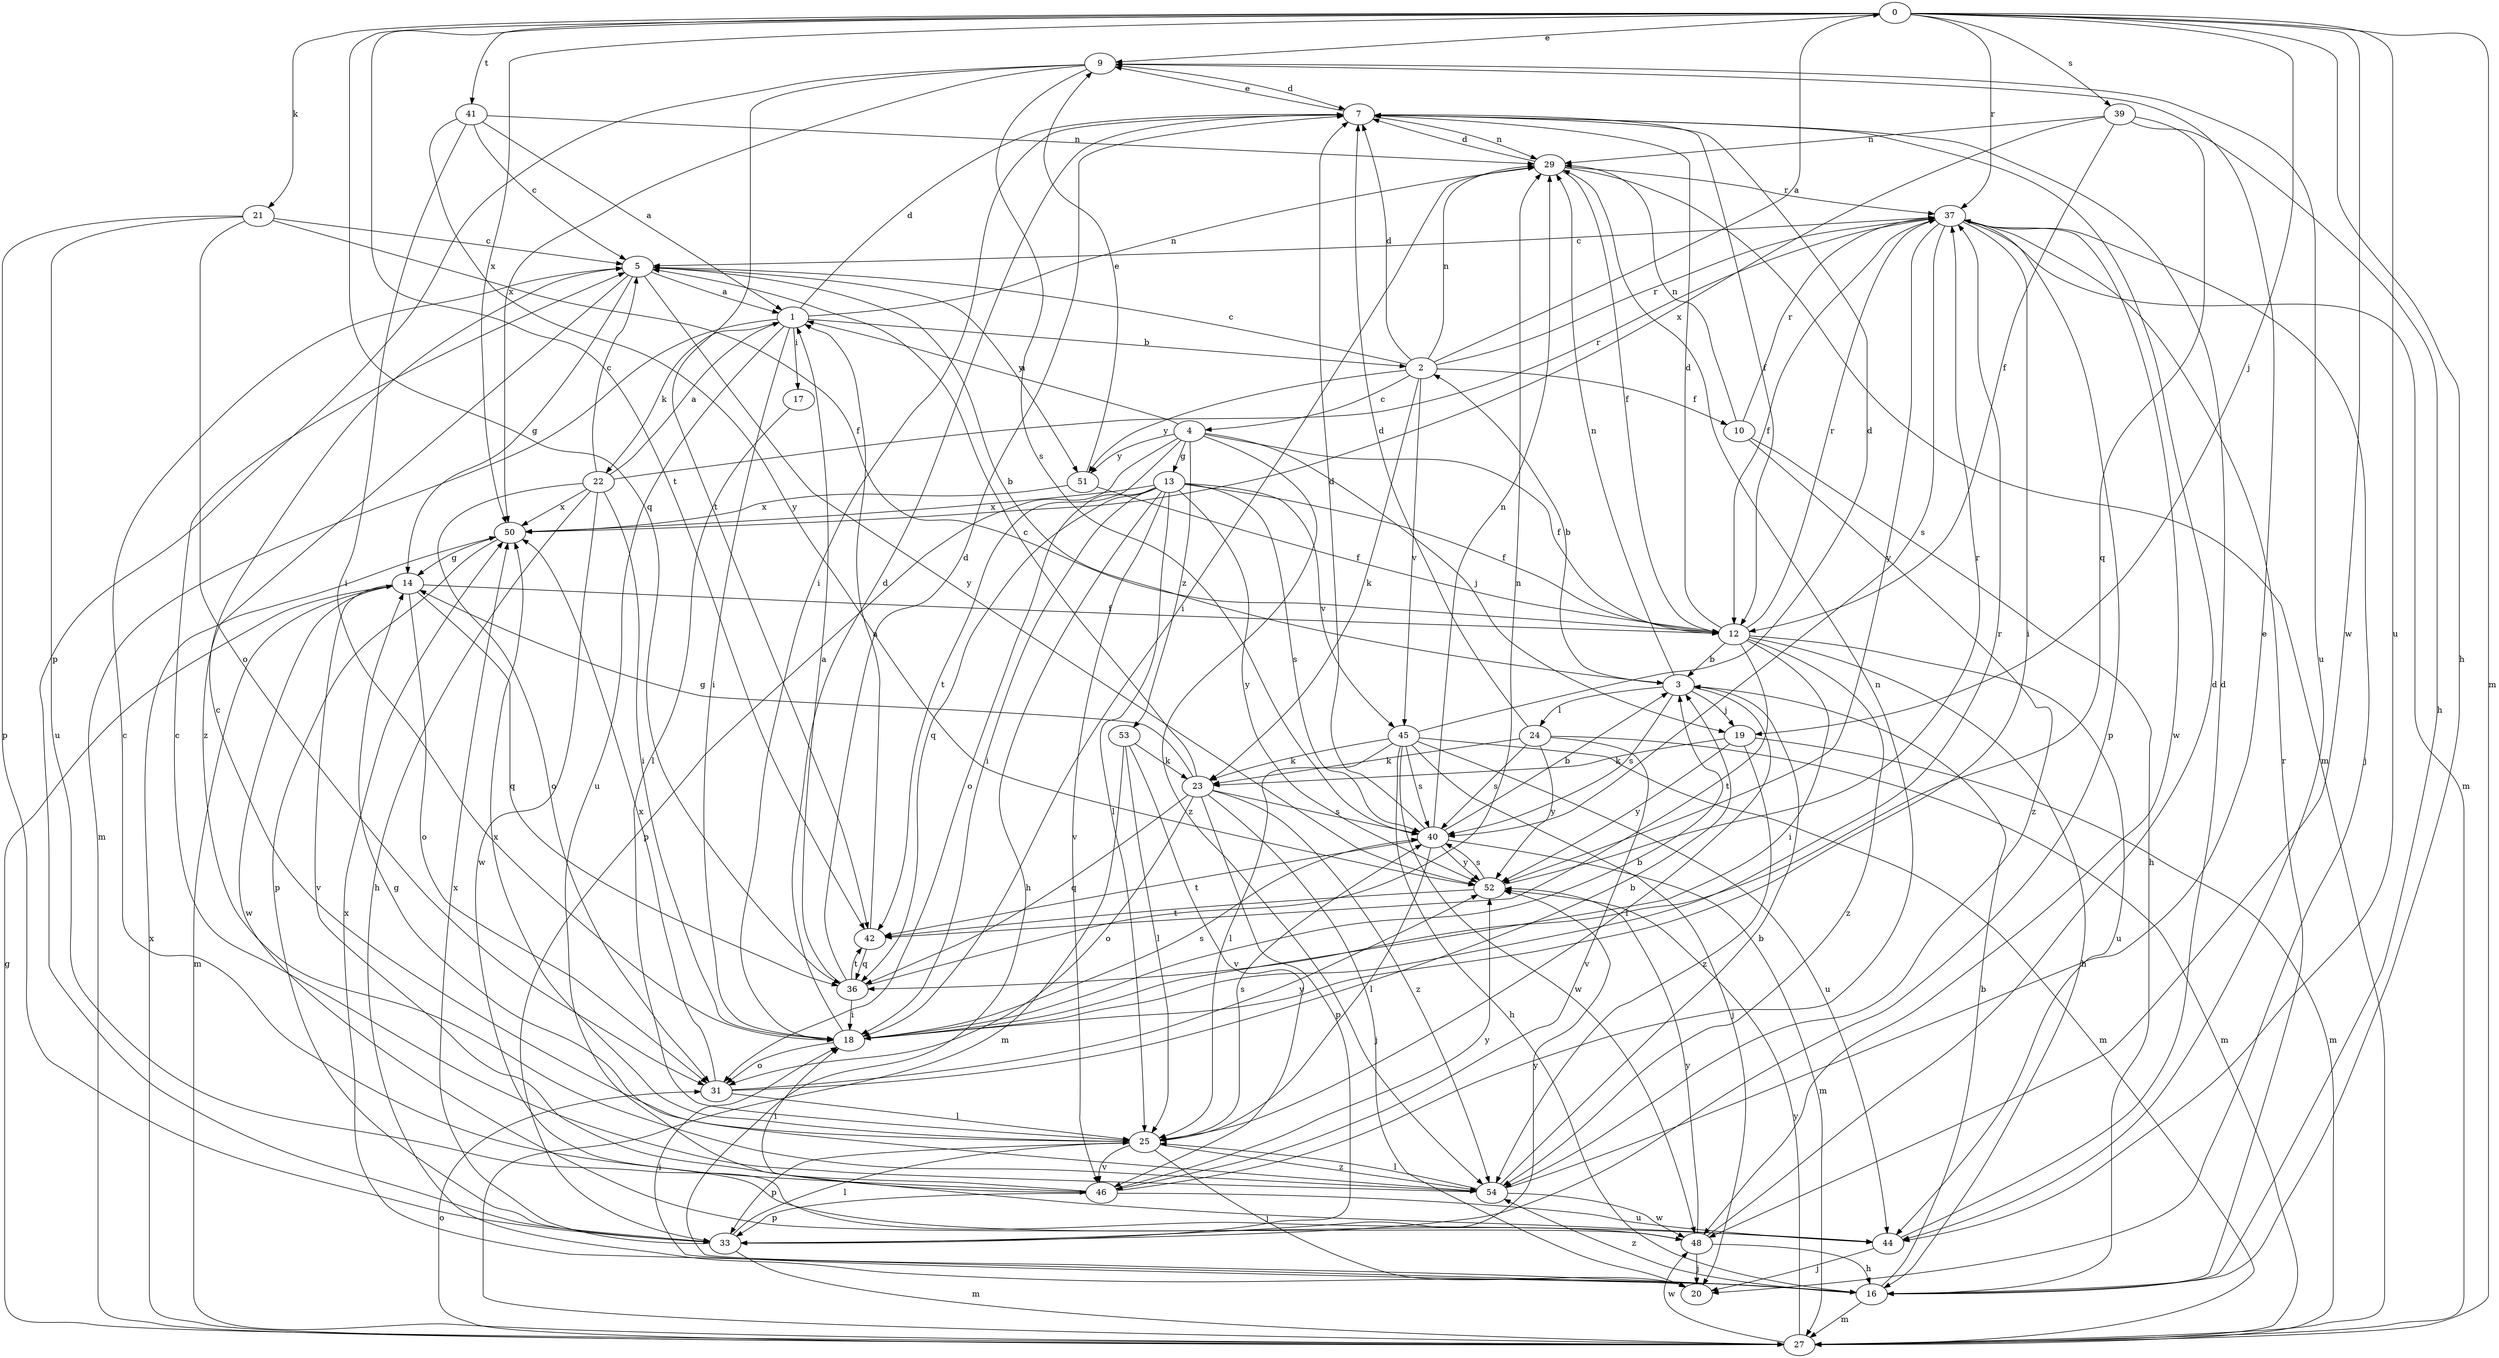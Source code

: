 strict digraph  {
0;
1;
2;
3;
4;
5;
7;
9;
10;
12;
13;
14;
16;
17;
18;
19;
20;
21;
22;
23;
24;
25;
27;
29;
31;
33;
36;
37;
39;
40;
41;
42;
44;
45;
46;
48;
50;
51;
52;
53;
54;
0 -> 9  [label=e];
0 -> 16  [label=h];
0 -> 19  [label=j];
0 -> 21  [label=k];
0 -> 27  [label=m];
0 -> 36  [label=q];
0 -> 37  [label=r];
0 -> 39  [label=s];
0 -> 41  [label=t];
0 -> 42  [label=t];
0 -> 44  [label=u];
0 -> 48  [label=w];
0 -> 50  [label=x];
1 -> 2  [label=b];
1 -> 7  [label=d];
1 -> 17  [label=i];
1 -> 18  [label=i];
1 -> 22  [label=k];
1 -> 27  [label=m];
1 -> 29  [label=n];
1 -> 44  [label=u];
2 -> 0  [label=a];
2 -> 4  [label=c];
2 -> 5  [label=c];
2 -> 7  [label=d];
2 -> 10  [label=f];
2 -> 23  [label=k];
2 -> 29  [label=n];
2 -> 37  [label=r];
2 -> 45  [label=v];
2 -> 51  [label=y];
3 -> 2  [label=b];
3 -> 19  [label=j];
3 -> 24  [label=l];
3 -> 25  [label=l];
3 -> 29  [label=n];
3 -> 40  [label=s];
4 -> 1  [label=a];
4 -> 12  [label=f];
4 -> 13  [label=g];
4 -> 19  [label=j];
4 -> 33  [label=p];
4 -> 42  [label=t];
4 -> 51  [label=y];
4 -> 53  [label=z];
4 -> 54  [label=z];
5 -> 1  [label=a];
5 -> 3  [label=b];
5 -> 14  [label=g];
5 -> 51  [label=y];
5 -> 52  [label=y];
5 -> 54  [label=z];
7 -> 9  [label=e];
7 -> 12  [label=f];
7 -> 18  [label=i];
7 -> 29  [label=n];
9 -> 7  [label=d];
9 -> 33  [label=p];
9 -> 40  [label=s];
9 -> 42  [label=t];
9 -> 44  [label=u];
9 -> 50  [label=x];
10 -> 16  [label=h];
10 -> 29  [label=n];
10 -> 37  [label=r];
10 -> 54  [label=z];
12 -> 3  [label=b];
12 -> 7  [label=d];
12 -> 16  [label=h];
12 -> 18  [label=i];
12 -> 37  [label=r];
12 -> 42  [label=t];
12 -> 44  [label=u];
12 -> 54  [label=z];
13 -> 12  [label=f];
13 -> 16  [label=h];
13 -> 18  [label=i];
13 -> 25  [label=l];
13 -> 31  [label=o];
13 -> 36  [label=q];
13 -> 40  [label=s];
13 -> 45  [label=v];
13 -> 46  [label=v];
13 -> 50  [label=x];
13 -> 52  [label=y];
14 -> 12  [label=f];
14 -> 27  [label=m];
14 -> 31  [label=o];
14 -> 36  [label=q];
14 -> 46  [label=v];
14 -> 48  [label=w];
16 -> 3  [label=b];
16 -> 18  [label=i];
16 -> 27  [label=m];
16 -> 37  [label=r];
16 -> 54  [label=z];
17 -> 25  [label=l];
18 -> 3  [label=b];
18 -> 7  [label=d];
18 -> 31  [label=o];
18 -> 37  [label=r];
18 -> 40  [label=s];
19 -> 23  [label=k];
19 -> 27  [label=m];
19 -> 52  [label=y];
19 -> 54  [label=z];
20 -> 50  [label=x];
21 -> 5  [label=c];
21 -> 12  [label=f];
21 -> 31  [label=o];
21 -> 33  [label=p];
21 -> 44  [label=u];
22 -> 1  [label=a];
22 -> 5  [label=c];
22 -> 16  [label=h];
22 -> 18  [label=i];
22 -> 31  [label=o];
22 -> 37  [label=r];
22 -> 48  [label=w];
22 -> 50  [label=x];
23 -> 5  [label=c];
23 -> 14  [label=g];
23 -> 20  [label=j];
23 -> 31  [label=o];
23 -> 33  [label=p];
23 -> 36  [label=q];
23 -> 40  [label=s];
23 -> 54  [label=z];
24 -> 7  [label=d];
24 -> 23  [label=k];
24 -> 27  [label=m];
24 -> 40  [label=s];
24 -> 46  [label=v];
24 -> 52  [label=y];
25 -> 5  [label=c];
25 -> 20  [label=j];
25 -> 33  [label=p];
25 -> 40  [label=s];
25 -> 46  [label=v];
25 -> 50  [label=x];
25 -> 54  [label=z];
27 -> 14  [label=g];
27 -> 31  [label=o];
27 -> 48  [label=w];
27 -> 50  [label=x];
27 -> 52  [label=y];
29 -> 7  [label=d];
29 -> 12  [label=f];
29 -> 18  [label=i];
29 -> 27  [label=m];
29 -> 37  [label=r];
31 -> 3  [label=b];
31 -> 25  [label=l];
31 -> 50  [label=x];
31 -> 52  [label=y];
33 -> 25  [label=l];
33 -> 27  [label=m];
33 -> 50  [label=x];
33 -> 52  [label=y];
36 -> 1  [label=a];
36 -> 7  [label=d];
36 -> 18  [label=i];
36 -> 29  [label=n];
36 -> 42  [label=t];
37 -> 5  [label=c];
37 -> 12  [label=f];
37 -> 18  [label=i];
37 -> 20  [label=j];
37 -> 27  [label=m];
37 -> 33  [label=p];
37 -> 40  [label=s];
37 -> 48  [label=w];
37 -> 52  [label=y];
39 -> 12  [label=f];
39 -> 16  [label=h];
39 -> 29  [label=n];
39 -> 36  [label=q];
39 -> 50  [label=x];
40 -> 3  [label=b];
40 -> 7  [label=d];
40 -> 25  [label=l];
40 -> 27  [label=m];
40 -> 29  [label=n];
40 -> 42  [label=t];
40 -> 52  [label=y];
41 -> 1  [label=a];
41 -> 5  [label=c];
41 -> 18  [label=i];
41 -> 29  [label=n];
41 -> 52  [label=y];
42 -> 1  [label=a];
42 -> 36  [label=q];
44 -> 7  [label=d];
44 -> 20  [label=j];
45 -> 7  [label=d];
45 -> 16  [label=h];
45 -> 20  [label=j];
45 -> 23  [label=k];
45 -> 25  [label=l];
45 -> 27  [label=m];
45 -> 40  [label=s];
45 -> 44  [label=u];
45 -> 48  [label=w];
46 -> 5  [label=c];
46 -> 18  [label=i];
46 -> 29  [label=n];
46 -> 33  [label=p];
46 -> 44  [label=u];
46 -> 52  [label=y];
48 -> 7  [label=d];
48 -> 16  [label=h];
48 -> 20  [label=j];
48 -> 52  [label=y];
50 -> 14  [label=g];
50 -> 33  [label=p];
51 -> 9  [label=e];
51 -> 12  [label=f];
51 -> 50  [label=x];
52 -> 37  [label=r];
52 -> 40  [label=s];
52 -> 42  [label=t];
53 -> 23  [label=k];
53 -> 25  [label=l];
53 -> 27  [label=m];
53 -> 46  [label=v];
54 -> 3  [label=b];
54 -> 5  [label=c];
54 -> 9  [label=e];
54 -> 14  [label=g];
54 -> 25  [label=l];
54 -> 48  [label=w];
}
